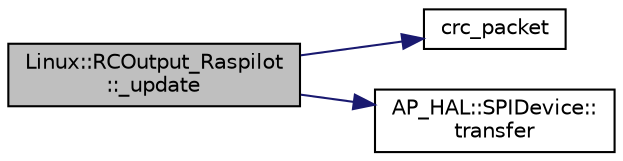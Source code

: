 digraph "Linux::RCOutput_Raspilot::_update"
{
 // INTERACTIVE_SVG=YES
  edge [fontname="Helvetica",fontsize="10",labelfontname="Helvetica",labelfontsize="10"];
  node [fontname="Helvetica",fontsize="10",shape=record];
  rankdir="LR";
  Node1 [label="Linux::RCOutput_Raspilot\l::_update",height=0.2,width=0.4,color="black", fillcolor="grey75", style="filled", fontcolor="black"];
  Node1 -> Node2 [color="midnightblue",fontsize="10",style="solid",fontname="Helvetica"];
  Node2 [label="crc_packet",height=0.2,width=0.4,color="black", fillcolor="white", style="filled",URL="$px4io__protocol_8h.html#abe83ee7cb08ded2374a1a97e0279e07b"];
  Node1 -> Node3 [color="midnightblue",fontsize="10",style="solid",fontname="Helvetica"];
  Node3 [label="AP_HAL::SPIDevice::\ltransfer",height=0.2,width=0.4,color="black", fillcolor="white", style="filled",URL="$classAP__HAL_1_1SPIDevice.html#a57f3011db8365847b675246cbd0ccc7f"];
}
